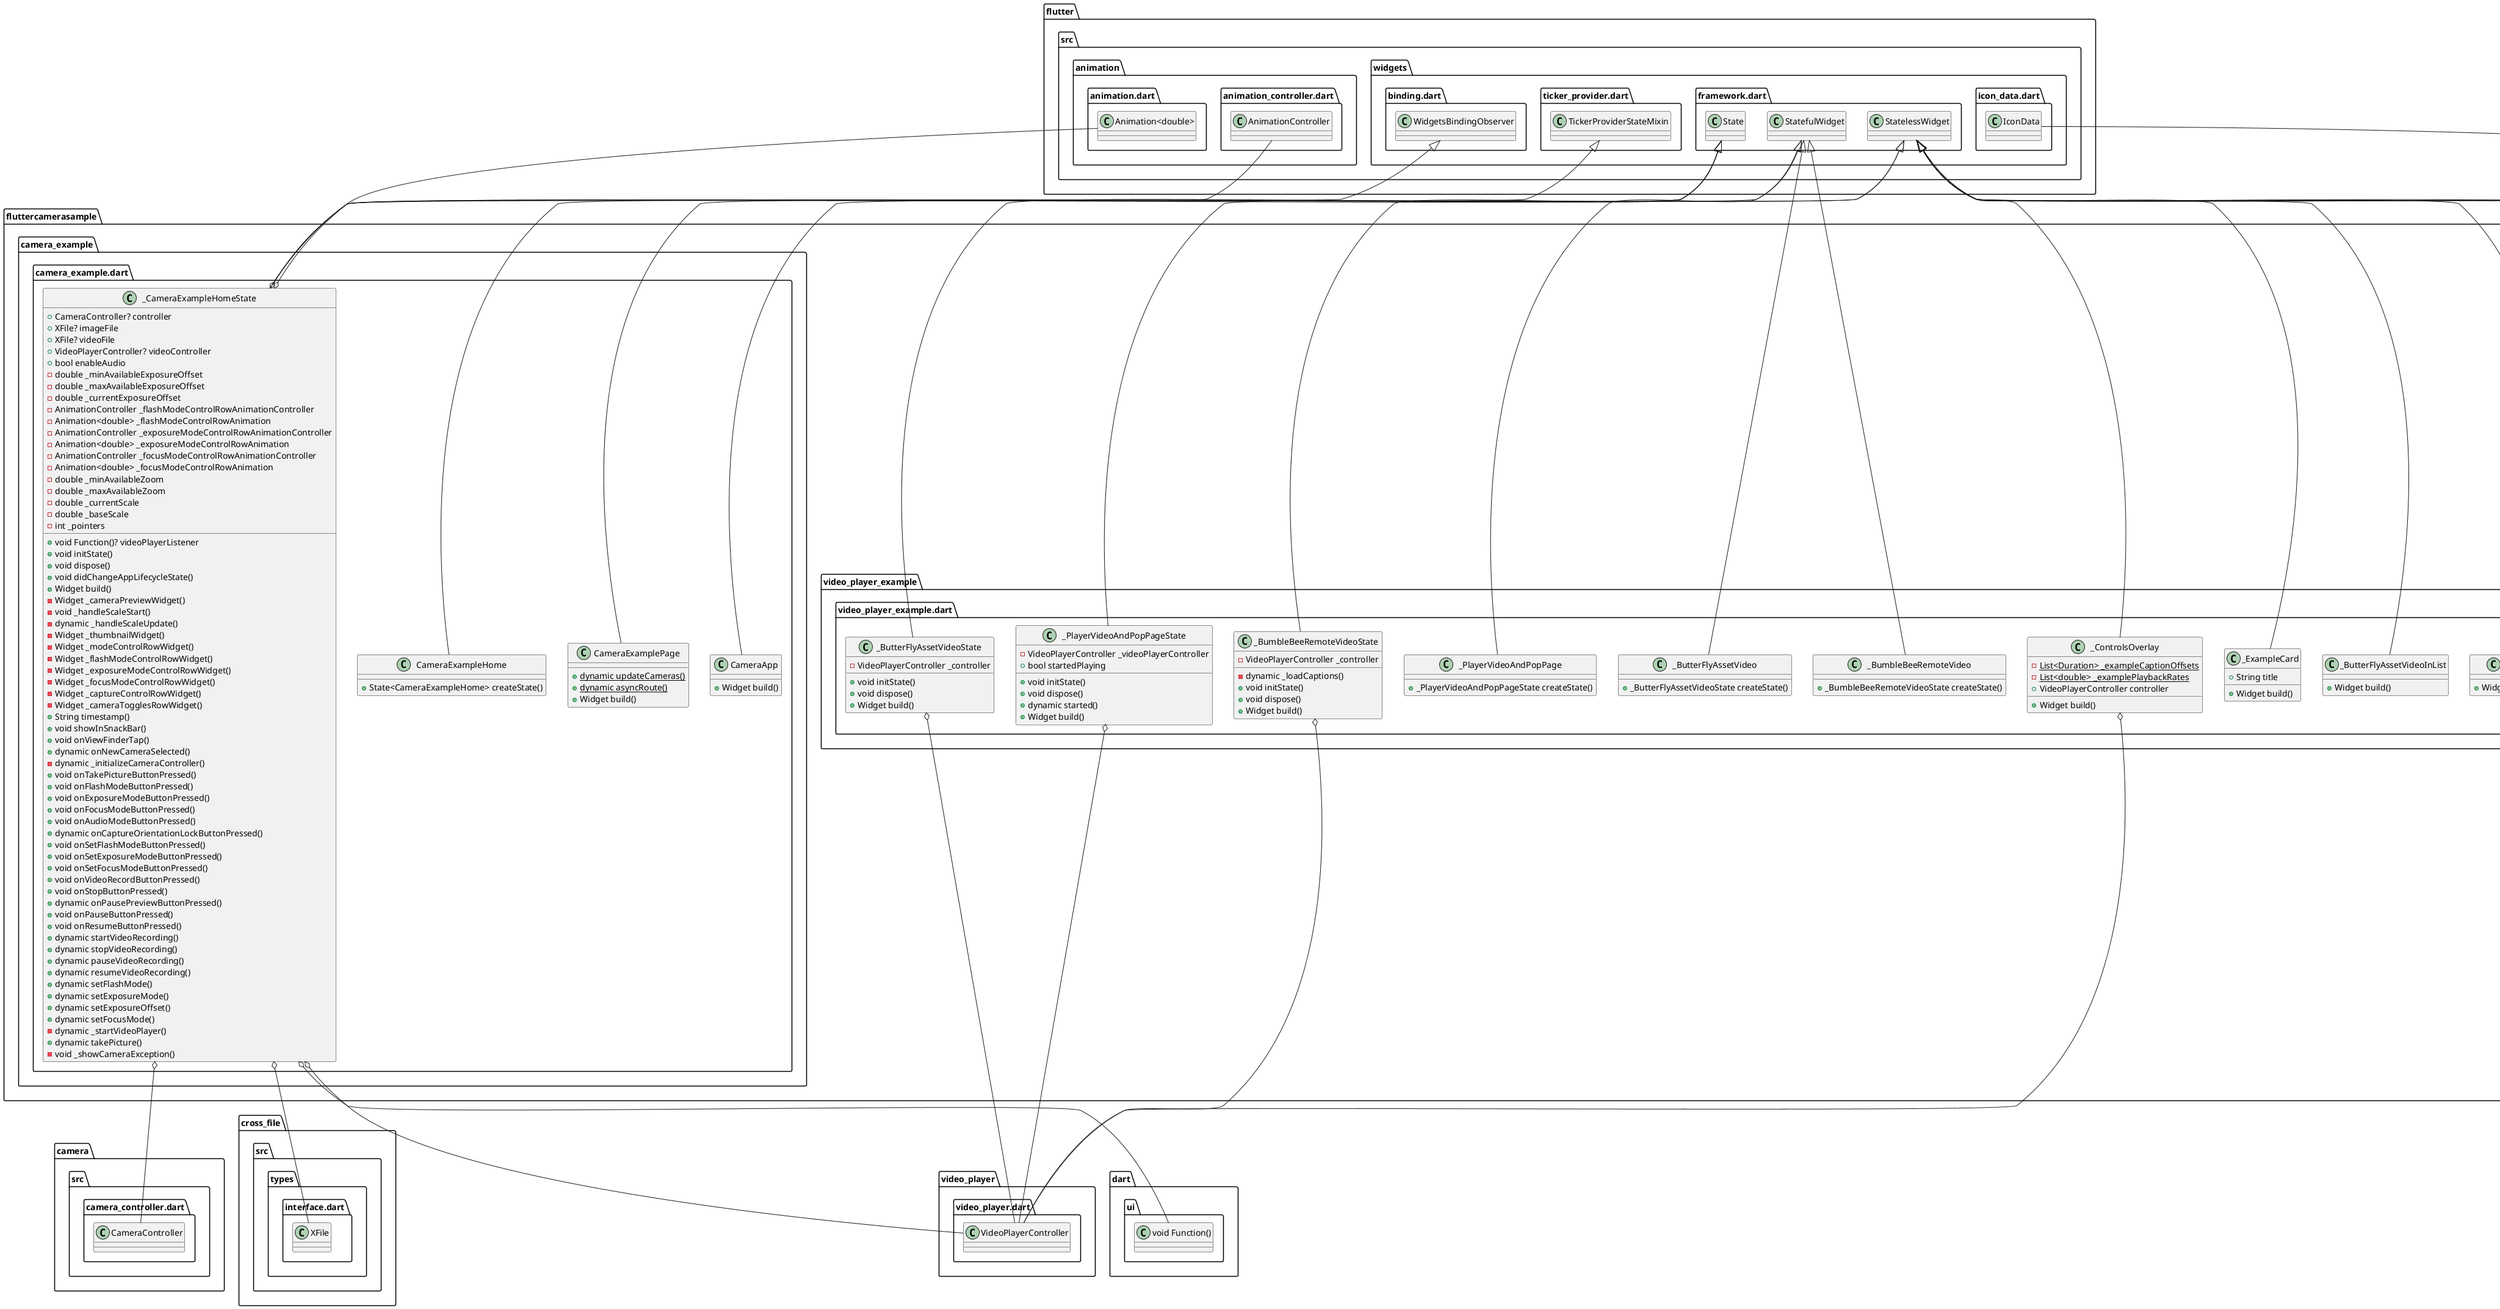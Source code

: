 @startuml
set namespaceSeparator ::

class "fluttercamerasample::riverpod_example::riverpod_example.dart::RiverpodExamplePage" {
  +Widget build()
}

"flutter::src::widgets::framework.dart::StatelessWidget" <|-- "fluttercamerasample::riverpod_example::riverpod_example.dart::RiverpodExamplePage"

class "fluttercamerasample::riverpod_example::riverpod_example.dart::_Body" {
  +Widget build()
}

"flutter_riverpod::src::consumer.dart::ConsumerWidget" <|-- "fluttercamerasample::riverpod_example::riverpod_example.dart::_Body"

class "fluttercamerasample::camera_example::camera_example.dart::CameraExampleHome" {
  +State<CameraExampleHome> createState()
}

"flutter::src::widgets::framework.dart::StatefulWidget" <|-- "fluttercamerasample::camera_example::camera_example.dart::CameraExampleHome"

class "fluttercamerasample::camera_example::camera_example.dart::_CameraExampleHomeState" {
  +CameraController? controller
  +XFile? imageFile
  +XFile? videoFile
  +VideoPlayerController? videoController
  +void Function()? videoPlayerListener
  +bool enableAudio
  -double _minAvailableExposureOffset
  -double _maxAvailableExposureOffset
  -double _currentExposureOffset
  -AnimationController _flashModeControlRowAnimationController
  -Animation<double> _flashModeControlRowAnimation
  -AnimationController _exposureModeControlRowAnimationController
  -Animation<double> _exposureModeControlRowAnimation
  -AnimationController _focusModeControlRowAnimationController
  -Animation<double> _focusModeControlRowAnimation
  -double _minAvailableZoom
  -double _maxAvailableZoom
  -double _currentScale
  -double _baseScale
  -int _pointers
  +void initState()
  +void dispose()
  +void didChangeAppLifecycleState()
  +Widget build()
  -Widget _cameraPreviewWidget()
  -void _handleScaleStart()
  -dynamic _handleScaleUpdate()
  -Widget _thumbnailWidget()
  -Widget _modeControlRowWidget()
  -Widget _flashModeControlRowWidget()
  -Widget _exposureModeControlRowWidget()
  -Widget _focusModeControlRowWidget()
  -Widget _captureControlRowWidget()
  -Widget _cameraTogglesRowWidget()
  +String timestamp()
  +void showInSnackBar()
  +void onViewFinderTap()
  +dynamic onNewCameraSelected()
  -dynamic _initializeCameraController()
  +void onTakePictureButtonPressed()
  +void onFlashModeButtonPressed()
  +void onExposureModeButtonPressed()
  +void onFocusModeButtonPressed()
  +void onAudioModeButtonPressed()
  +dynamic onCaptureOrientationLockButtonPressed()
  +void onSetFlashModeButtonPressed()
  +void onSetExposureModeButtonPressed()
  +void onSetFocusModeButtonPressed()
  +void onVideoRecordButtonPressed()
  +void onStopButtonPressed()
  +dynamic onPausePreviewButtonPressed()
  +void onPauseButtonPressed()
  +void onResumeButtonPressed()
  +dynamic startVideoRecording()
  +dynamic stopVideoRecording()
  +dynamic pauseVideoRecording()
  +dynamic resumeVideoRecording()
  +dynamic setFlashMode()
  +dynamic setExposureMode()
  +dynamic setExposureOffset()
  +dynamic setFocusMode()
  -dynamic _startVideoPlayer()
  +dynamic takePicture()
  -void _showCameraException()
}

"fluttercamerasample::camera_example::camera_example.dart::_CameraExampleHomeState" o-- "camera::src::camera_controller.dart::CameraController"
"fluttercamerasample::camera_example::camera_example.dart::_CameraExampleHomeState" o-- "cross_file::src::types::interface.dart::XFile"
"fluttercamerasample::camera_example::camera_example.dart::_CameraExampleHomeState" o-- "video_player::video_player.dart::VideoPlayerController"
"fluttercamerasample::camera_example::camera_example.dart::_CameraExampleHomeState" o-- "dart::ui::void Function()"
"fluttercamerasample::camera_example::camera_example.dart::_CameraExampleHomeState" o-- "flutter::src::animation::animation_controller.dart::AnimationController"
"fluttercamerasample::camera_example::camera_example.dart::_CameraExampleHomeState" o-- "flutter::src::animation::animation.dart::Animation<double>"
"flutter::src::widgets::framework.dart::State" <|-- "fluttercamerasample::camera_example::camera_example.dart::_CameraExampleHomeState"
"flutter::src::widgets::binding.dart::WidgetsBindingObserver" <|-- "fluttercamerasample::camera_example::camera_example.dart::_CameraExampleHomeState"
"flutter::src::widgets::ticker_provider.dart::TickerProviderStateMixin" <|-- "fluttercamerasample::camera_example::camera_example.dart::_CameraExampleHomeState"

class "fluttercamerasample::camera_example::camera_example.dart::CameraApp" {
  +Widget build()
}

"flutter::src::widgets::framework.dart::StatelessWidget" <|-- "fluttercamerasample::camera_example::camera_example.dart::CameraApp"

class "fluttercamerasample::camera_example::camera_example.dart::CameraExamplePage" {
  {static} +dynamic updateCameras()
  {static} +dynamic asyncRoute()
  +Widget build()
}

"flutter::src::widgets::framework.dart::StatelessWidget" <|-- "fluttercamerasample::camera_example::camera_example.dart::CameraExamplePage"

class "fluttercamerasample::main.dart::MyApp" {
  +Widget build()
}

"flutter::src::widgets::framework.dart::StatelessWidget" <|-- "fluttercamerasample::main.dart::MyApp"

class "fluttercamerasample::main.dart::MyHomePage" {
  +Widget build()
}

"flutter::src::widgets::framework.dart::StatelessWidget" <|-- "fluttercamerasample::main.dart::MyHomePage"

class "fluttercamerasample::main.dart::_AboutButton" {
  +Widget build()
}

"flutter::src::widgets::framework.dart::StatelessWidget" <|-- "fluttercamerasample::main.dart::_AboutButton"

class "fluttercamerasample::main.dart::_Body" {
  +Widget build()
}

"flutter::src::widgets::framework.dart::StatelessWidget" <|-- "fluttercamerasample::main.dart::_Body"

class "fluttercamerasample::main.dart::_CustomButton" {
  +String title
  +IconData? icon
  +void Function()? onPressed
  +Widget build()
}

"fluttercamerasample::main.dart::_CustomButton" o-- "flutter::src::widgets::icon_data.dart::IconData"
"fluttercamerasample::main.dart::_CustomButton" o-- "null::void Function()"
"flutter::src::widgets::framework.dart::StatelessWidget" <|-- "fluttercamerasample::main.dart::_CustomButton"

class "fluttercamerasample::video_player_example::video_player_example.dart::_App" {
  +Widget build()
}

"flutter::src::widgets::framework.dart::StatelessWidget" <|-- "fluttercamerasample::video_player_example::video_player_example.dart::_App"

class "fluttercamerasample::video_player_example::video_player_example.dart::_ButterFlyAssetVideoInList" {
  +Widget build()
}

"flutter::src::widgets::framework.dart::StatelessWidget" <|-- "fluttercamerasample::video_player_example::video_player_example.dart::_ButterFlyAssetVideoInList"

class "fluttercamerasample::video_player_example::video_player_example.dart::_ExampleCard" {
  +String title
  +Widget build()
}

"flutter::src::widgets::framework.dart::StatelessWidget" <|-- "fluttercamerasample::video_player_example::video_player_example.dart::_ExampleCard"

class "fluttercamerasample::video_player_example::video_player_example.dart::_ButterFlyAssetVideo" {
  +_ButterFlyAssetVideoState createState()
}

"flutter::src::widgets::framework.dart::StatefulWidget" <|-- "fluttercamerasample::video_player_example::video_player_example.dart::_ButterFlyAssetVideo"

class "fluttercamerasample::video_player_example::video_player_example.dart::_ButterFlyAssetVideoState" {
  -VideoPlayerController _controller
  +void initState()
  +void dispose()
  +Widget build()
}

"fluttercamerasample::video_player_example::video_player_example.dart::_ButterFlyAssetVideoState" o-- "video_player::video_player.dart::VideoPlayerController"
"flutter::src::widgets::framework.dart::State" <|-- "fluttercamerasample::video_player_example::video_player_example.dart::_ButterFlyAssetVideoState"

class "fluttercamerasample::video_player_example::video_player_example.dart::_BumbleBeeRemoteVideo" {
  +_BumbleBeeRemoteVideoState createState()
}

"flutter::src::widgets::framework.dart::StatefulWidget" <|-- "fluttercamerasample::video_player_example::video_player_example.dart::_BumbleBeeRemoteVideo"

class "fluttercamerasample::video_player_example::video_player_example.dart::_BumbleBeeRemoteVideoState" {
  -VideoPlayerController _controller
  -dynamic _loadCaptions()
  +void initState()
  +void dispose()
  +Widget build()
}

"fluttercamerasample::video_player_example::video_player_example.dart::_BumbleBeeRemoteVideoState" o-- "video_player::video_player.dart::VideoPlayerController"
"flutter::src::widgets::framework.dart::State" <|-- "fluttercamerasample::video_player_example::video_player_example.dart::_BumbleBeeRemoteVideoState"

class "fluttercamerasample::video_player_example::video_player_example.dart::_ControlsOverlay" {
  {static} -List<Duration> _exampleCaptionOffsets
  {static} -List<double> _examplePlaybackRates
  +VideoPlayerController controller
  +Widget build()
}

"fluttercamerasample::video_player_example::video_player_example.dart::_ControlsOverlay" o-- "video_player::video_player.dart::VideoPlayerController"
"flutter::src::widgets::framework.dart::StatelessWidget" <|-- "fluttercamerasample::video_player_example::video_player_example.dart::_ControlsOverlay"

class "fluttercamerasample::video_player_example::video_player_example.dart::_PlayerVideoAndPopPage" {
  +_PlayerVideoAndPopPageState createState()
}

"flutter::src::widgets::framework.dart::StatefulWidget" <|-- "fluttercamerasample::video_player_example::video_player_example.dart::_PlayerVideoAndPopPage"

class "fluttercamerasample::video_player_example::video_player_example.dart::_PlayerVideoAndPopPageState" {
  -VideoPlayerController _videoPlayerController
  +bool startedPlaying
  +void initState()
  +void dispose()
  +dynamic started()
  +Widget build()
}

"fluttercamerasample::video_player_example::video_player_example.dart::_PlayerVideoAndPopPageState" o-- "video_player::video_player.dart::VideoPlayerController"
"flutter::src::widgets::framework.dart::State" <|-- "fluttercamerasample::video_player_example::video_player_example.dart::_PlayerVideoAndPopPageState"

class "fluttercamerasample::video_player_example::video_player_example.dart::VideoPlayerExamplePage" {
  +Widget build()
}

"flutter::src::widgets::framework.dart::StatelessWidget" <|-- "fluttercamerasample::video_player_example::video_player_example.dart::VideoPlayerExamplePage"


@enduml
